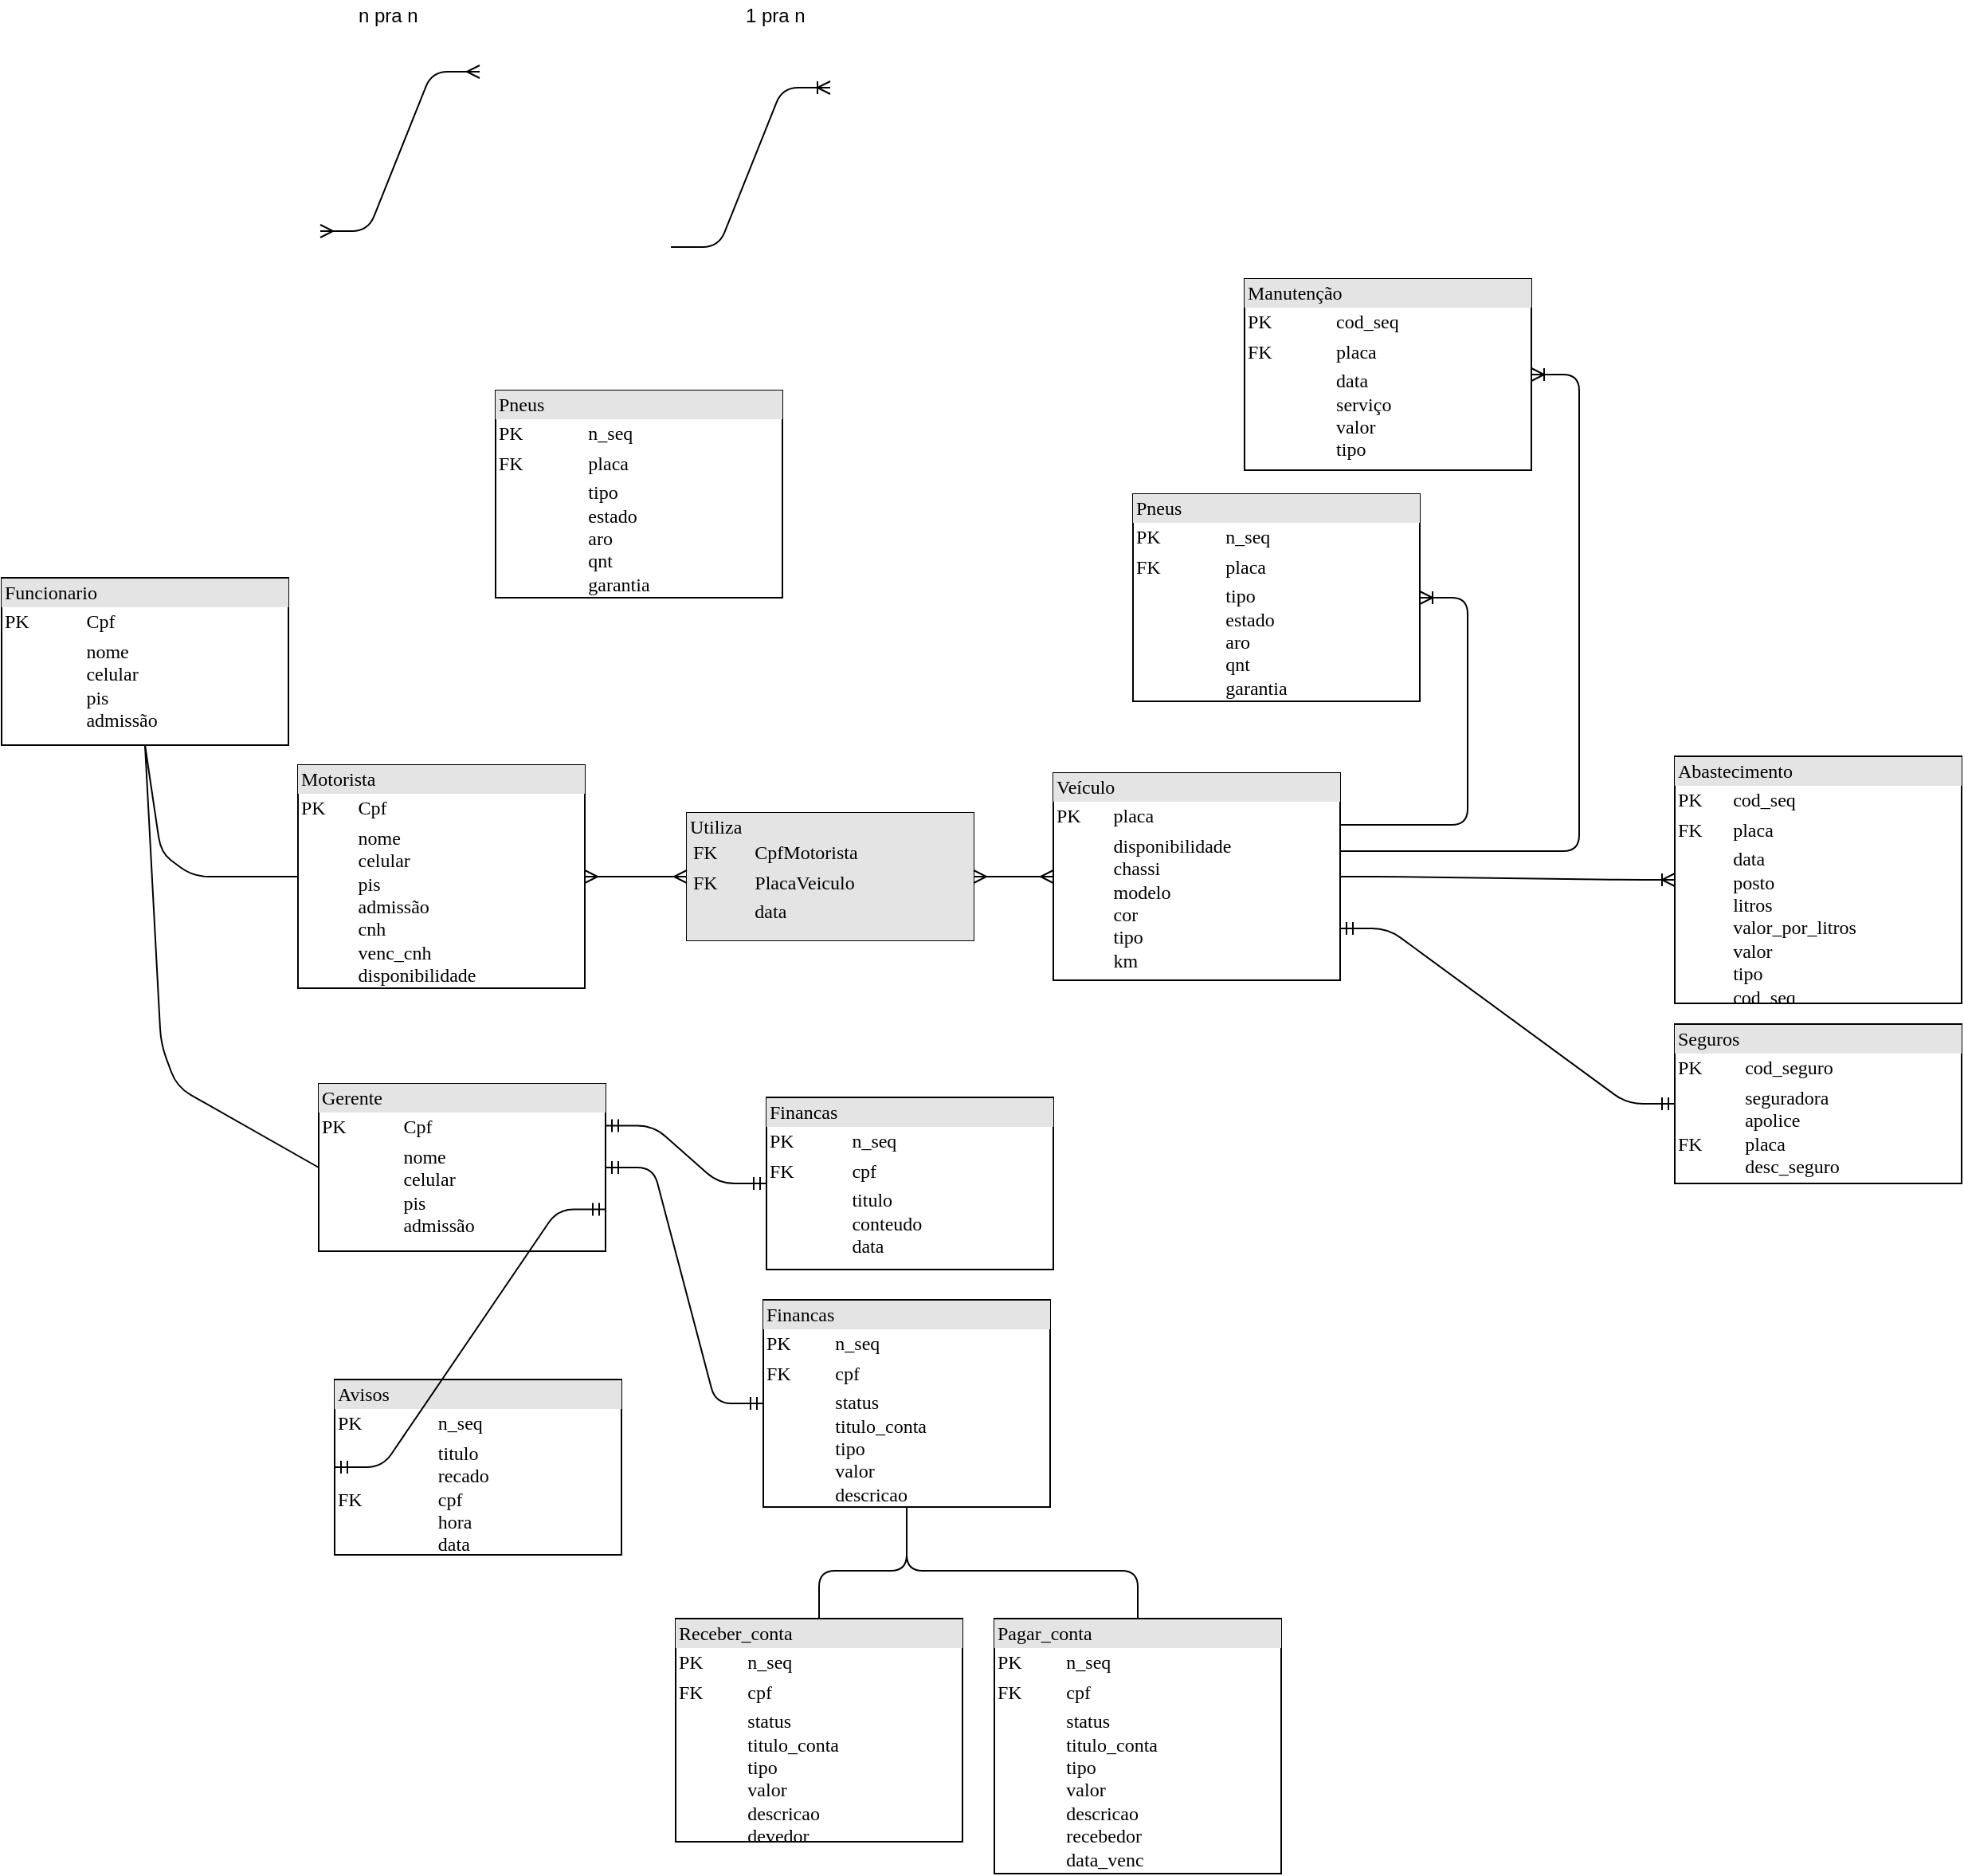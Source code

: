 <mxfile version="10.7.1" type="github"><diagram name="Page-1" id="2ca16b54-16f6-2749-3443-fa8db7711227"><mxGraphModel dx="2000" dy="1566" grid="1" gridSize="10" guides="1" tooltips="1" connect="1" arrows="1" fold="1" page="1" pageScale="1" pageWidth="1100" pageHeight="850" background="#ffffff" math="0" shadow="0"><root><mxCell id="0"/><mxCell id="1" parent="0"/><mxCell id="2ed32ef02a7f4228-3" value="&lt;div style=&quot;box-sizing: border-box ; width: 100% ; background: #e4e4e4 ; padding: 2px&quot;&gt;Utiliza&lt;table cellpadding=&quot;2&quot; cellspacing=&quot;0&quot; style=&quot;font-size: 1em ; width: 100%&quot;&gt;&lt;tbody&gt;&lt;tr&gt;&lt;td&gt;FK&lt;/td&gt;&lt;td&gt;CpfMotorista&lt;/td&gt;&lt;/tr&gt;&lt;tr&gt;&lt;td&gt;FK&lt;/td&gt;&lt;td&gt;PlacaVeiculo&lt;/td&gt;&lt;/tr&gt;&lt;tr&gt;&lt;td&gt;&lt;/td&gt;&lt;td&gt;data&lt;/td&gt;&lt;/tr&gt;&lt;tr&gt;&lt;td&gt;&lt;br&gt;&lt;/td&gt;&lt;td&gt;&lt;br&gt;&lt;/td&gt;&lt;/tr&gt;&lt;/tbody&gt;&lt;/table&gt;&lt;/div&gt;" style="verticalAlign=top;align=left;overflow=fill;html=1;rounded=0;shadow=0;comic=0;labelBackgroundColor=none;strokeColor=#000000;strokeWidth=1;fillColor=#ffffff;fontFamily=Verdana;fontSize=12;fontColor=#000000;" parent="1" vertex="1"><mxGeometry x="230" y="305" width="180" height="80" as="geometry"/></mxCell><mxCell id="2ed32ef02a7f4228-7" value="&lt;div style=&quot;box-sizing: border-box ; width: 100% ; background: #e4e4e4 ; padding: 2px&quot;&gt;Pneus&lt;/div&gt;&lt;table style=&quot;width: 100% ; font-size: 1em&quot; cellpadding=&quot;2&quot; cellspacing=&quot;0&quot;&gt;&lt;tbody&gt;&lt;tr&gt;&lt;td&gt;PK&lt;/td&gt;&lt;td&gt;n_seq&lt;/td&gt;&lt;/tr&gt;&lt;tr&gt;&lt;td&gt;FK&lt;/td&gt;&lt;td&gt;placa&lt;/td&gt;&lt;/tr&gt;&lt;tr&gt;&lt;td&gt;&lt;/td&gt;&lt;td&gt;tipo&lt;br&gt;estado&lt;br&gt;aro&lt;br&gt;qnt&lt;br&gt;garantia&lt;/td&gt;&lt;/tr&gt;&lt;/tbody&gt;&lt;/table&gt;" style="verticalAlign=top;align=left;overflow=fill;html=1;rounded=0;shadow=0;comic=0;labelBackgroundColor=none;strokeColor=#000000;strokeWidth=1;fillColor=#ffffff;fontFamily=Verdana;fontSize=12;fontColor=#000000;" parent="1" vertex="1"><mxGeometry x="510" y="105" width="180" height="130" as="geometry"/></mxCell><mxCell id="2ed32ef02a7f4228-8" value="&lt;div style=&quot;box-sizing: border-box ; width: 100% ; background: #e4e4e4 ; padding: 2px&quot;&gt;Veículo&lt;/div&gt;&lt;table style=&quot;width: 100% ; font-size: 1em&quot; cellpadding=&quot;2&quot; cellspacing=&quot;0&quot;&gt;&lt;tbody&gt;&lt;tr&gt;&lt;td&gt;PK&lt;/td&gt;&lt;td&gt;placa&lt;br&gt;&lt;/td&gt;&lt;/tr&gt;&lt;tr&gt;&lt;td&gt;&lt;/td&gt;&lt;td&gt;disponibilidade&lt;br&gt;chassi&lt;br&gt;modelo&lt;br&gt;cor&lt;br&gt;tipo&lt;br&gt;km&lt;/td&gt;&lt;/tr&gt;&lt;/tbody&gt;&lt;/table&gt;&lt;br&gt;" style="verticalAlign=top;align=left;overflow=fill;html=1;rounded=0;shadow=0;comic=0;labelBackgroundColor=none;strokeColor=#000000;strokeWidth=1;fillColor=#ffffff;fontFamily=Verdana;fontSize=12;fontColor=#000000;" parent="1" vertex="1"><mxGeometry x="460" y="280" width="180" height="130" as="geometry"/></mxCell><mxCell id="4HleYmOXz7uM1X4ugsMQ-1" value="&lt;div style=&quot;box-sizing: border-box ; width: 100% ; background: #e4e4e4 ; padding: 2px&quot;&gt;Funcionario&lt;/div&gt;&lt;table style=&quot;width: 100% ; font-size: 1em&quot; cellpadding=&quot;2&quot; cellspacing=&quot;0&quot;&gt;&lt;tbody&gt;&lt;tr&gt;&lt;td&gt;PK&lt;/td&gt;&lt;td&gt;Cpf&lt;br&gt;&lt;/td&gt;&lt;/tr&gt;&lt;tr&gt;&lt;td&gt;&lt;br&gt;&lt;/td&gt;&lt;td&gt;nome&lt;br&gt;celular&lt;br&gt;pis&lt;br&gt;admissão&lt;br&gt;&lt;/td&gt;&lt;/tr&gt;&lt;/tbody&gt;&lt;/table&gt;" style="verticalAlign=top;align=left;overflow=fill;html=1;rounded=0;shadow=0;comic=0;labelBackgroundColor=none;strokeColor=#000000;strokeWidth=1;fillColor=#ffffff;fontFamily=Verdana;fontSize=12;fontColor=#000000;" vertex="1" parent="1"><mxGeometry x="-200" y="157.5" width="180" height="105" as="geometry"/></mxCell><mxCell id="4HleYmOXz7uM1X4ugsMQ-3" value="&lt;div style=&quot;box-sizing: border-box ; width: 100% ; background: #e4e4e4 ; padding: 2px&quot;&gt;Gerente&lt;/div&gt;&lt;table style=&quot;width: 100% ; font-size: 1em&quot; cellpadding=&quot;2&quot; cellspacing=&quot;0&quot;&gt;&lt;tbody&gt;&lt;tr&gt;&lt;td&gt;PK&lt;/td&gt;&lt;td&gt;Cpf&lt;br&gt;&lt;/td&gt;&lt;/tr&gt;&lt;tr&gt;&lt;td&gt;&lt;br&gt;&lt;/td&gt;&lt;td&gt;nome&lt;br&gt;celular&lt;br&gt;pis&lt;br&gt;admissão&lt;br&gt;&lt;/td&gt;&lt;/tr&gt;&lt;/tbody&gt;&lt;/table&gt;" style="verticalAlign=top;align=left;overflow=fill;html=1;rounded=0;shadow=0;comic=0;labelBackgroundColor=none;strokeColor=#000000;strokeWidth=1;fillColor=#ffffff;fontFamily=Verdana;fontSize=12;fontColor=#000000;" vertex="1" parent="1"><mxGeometry x="-1" y="475" width="180" height="105" as="geometry"/></mxCell><mxCell id="4HleYmOXz7uM1X4ugsMQ-4" value="&lt;div style=&quot;box-sizing: border-box ; width: 100% ; background: #e4e4e4 ; padding: 2px&quot;&gt;Motorista&lt;/div&gt;&lt;table style=&quot;width: 100% ; font-size: 1em&quot; cellpadding=&quot;2&quot; cellspacing=&quot;0&quot;&gt;&lt;tbody&gt;&lt;tr&gt;&lt;td&gt;PK&lt;/td&gt;&lt;td&gt;Cpf&lt;br&gt;&lt;/td&gt;&lt;/tr&gt;&lt;tr&gt;&lt;td&gt;&lt;br&gt;&lt;/td&gt;&lt;td&gt;nome&lt;br&gt;celular&lt;br&gt;pis&lt;br&gt;admissão&lt;br&gt;cnh&lt;br&gt;venc_cnh&lt;br&gt;disponibilidade&lt;/td&gt;&lt;/tr&gt;&lt;/tbody&gt;&lt;/table&gt;" style="verticalAlign=top;align=left;overflow=fill;html=1;rounded=0;shadow=0;comic=0;labelBackgroundColor=none;strokeColor=#000000;strokeWidth=1;fillColor=#ffffff;fontFamily=Verdana;fontSize=12;fontColor=#000000;" vertex="1" parent="1"><mxGeometry x="-14" y="275" width="180" height="140" as="geometry"/></mxCell><mxCell id="4HleYmOXz7uM1X4ugsMQ-6" value="" style="edgeStyle=entityRelationEdgeStyle;fontSize=12;html=1;endArrow=ERmany;startArrow=ERmany;" edge="1" parent="1"><mxGeometry width="100" height="100" relative="1" as="geometry"><mxPoint y="-60" as="sourcePoint"/><mxPoint x="100" y="-160" as="targetPoint"/></mxGeometry></mxCell><mxCell id="4HleYmOXz7uM1X4ugsMQ-7" value="" style="edgeStyle=entityRelationEdgeStyle;fontSize=12;html=1;endArrow=ERoneToMany;" edge="1" parent="1"><mxGeometry width="100" height="100" relative="1" as="geometry"><mxPoint x="220" y="-50" as="sourcePoint"/><mxPoint x="320" y="-150" as="targetPoint"/></mxGeometry></mxCell><mxCell id="4HleYmOXz7uM1X4ugsMQ-8" value="n pra n" style="text;html=1;resizable=0;points=[];autosize=1;align=left;verticalAlign=top;spacingTop=-4;" vertex="1" parent="1"><mxGeometry x="22" y="-205" width="50" height="20" as="geometry"/></mxCell><mxCell id="4HleYmOXz7uM1X4ugsMQ-9" value="1 pra n" style="text;html=1;resizable=0;points=[];autosize=1;align=left;verticalAlign=top;spacingTop=-4;" vertex="1" parent="1"><mxGeometry x="265" y="-205" width="50" height="20" as="geometry"/></mxCell><mxCell id="4HleYmOXz7uM1X4ugsMQ-10" value="" style="edgeStyle=entityRelationEdgeStyle;fontSize=12;html=1;endArrow=ERmany;startArrow=ERmany;exitX=1;exitY=0.5;exitDx=0;exitDy=0;" edge="1" parent="1" source="4HleYmOXz7uM1X4ugsMQ-4" target="2ed32ef02a7f4228-3"><mxGeometry width="100" height="100" relative="1" as="geometry"><mxPoint x="150" y="230" as="sourcePoint"/><mxPoint x="250" y="130" as="targetPoint"/></mxGeometry></mxCell><mxCell id="4HleYmOXz7uM1X4ugsMQ-11" value="" style="edgeStyle=entityRelationEdgeStyle;fontSize=12;html=1;endArrow=ERmany;startArrow=ERmany;exitX=1;exitY=0.5;exitDx=0;exitDy=0;entryX=0;entryY=0.5;entryDx=0;entryDy=0;" edge="1" parent="1" source="2ed32ef02a7f4228-3" target="2ed32ef02a7f4228-8"><mxGeometry width="100" height="100" relative="1" as="geometry"><mxPoint x="390.167" y="414.833" as="sourcePoint"/><mxPoint x="454.5" y="414.5" as="targetPoint"/></mxGeometry></mxCell><mxCell id="4HleYmOXz7uM1X4ugsMQ-16" value="" style="endArrow=none;html=1;entryX=0.5;entryY=1;entryDx=0;entryDy=0;exitX=0;exitY=0.5;exitDx=0;exitDy=0;" edge="1" parent="1" source="4HleYmOXz7uM1X4ugsMQ-4" target="4HleYmOXz7uM1X4ugsMQ-1"><mxGeometry width="50" height="50" relative="1" as="geometry"><mxPoint x="-230" y="340" as="sourcePoint"/><mxPoint x="-180" y="290" as="targetPoint"/><Array as="points"><mxPoint x="-80" y="345"/><mxPoint x="-100" y="330"/></Array></mxGeometry></mxCell><mxCell id="4HleYmOXz7uM1X4ugsMQ-17" value="" style="endArrow=none;html=1;entryX=0.5;entryY=1;entryDx=0;entryDy=0;exitX=0;exitY=0.5;exitDx=0;exitDy=0;" edge="1" parent="1" source="4HleYmOXz7uM1X4ugsMQ-3" target="4HleYmOXz7uM1X4ugsMQ-1"><mxGeometry width="50" height="50" relative="1" as="geometry"><mxPoint x="-130" y="420" as="sourcePoint"/><mxPoint x="-130" y="355" as="targetPoint"/><Array as="points"><mxPoint x="-90" y="477"/><mxPoint x="-100" y="450"/></Array></mxGeometry></mxCell><mxCell id="4HleYmOXz7uM1X4ugsMQ-18" value="" style="edgeStyle=entityRelationEdgeStyle;fontSize=12;html=1;endArrow=ERoneToMany;exitX=1;exitY=0.25;exitDx=0;exitDy=0;" edge="1" parent="1" source="2ed32ef02a7f4228-8" target="2ed32ef02a7f4228-7"><mxGeometry width="100" height="100" relative="1" as="geometry"><mxPoint x="610" y="220" as="sourcePoint"/><mxPoint x="540" y="270" as="targetPoint"/></mxGeometry></mxCell><mxCell id="4HleYmOXz7uM1X4ugsMQ-20" value="&lt;div style=&quot;box-sizing: border-box ; width: 100% ; background: #e4e4e4 ; padding: 2px&quot;&gt;Manutenção&lt;/div&gt;&lt;table style=&quot;width: 100% ; font-size: 1em&quot; cellpadding=&quot;2&quot; cellspacing=&quot;0&quot;&gt;&lt;tbody&gt;&lt;tr&gt;&lt;td&gt;PK&lt;/td&gt;&lt;td&gt;cod_seq&lt;/td&gt;&lt;/tr&gt;&lt;tr&gt;&lt;td&gt;FK&lt;/td&gt;&lt;td&gt;placa&lt;/td&gt;&lt;/tr&gt;&lt;tr&gt;&lt;td&gt;&lt;/td&gt;&lt;td&gt;data&lt;br&gt;serviço&lt;br&gt;valor&lt;br&gt;tipo&lt;/td&gt;&lt;/tr&gt;&lt;/tbody&gt;&lt;/table&gt;" style="verticalAlign=top;align=left;overflow=fill;html=1;rounded=0;shadow=0;comic=0;labelBackgroundColor=none;strokeColor=#000000;strokeWidth=1;fillColor=#ffffff;fontFamily=Verdana;fontSize=12;fontColor=#000000;" vertex="1" parent="1"><mxGeometry x="580" y="-30" width="180" height="120" as="geometry"/></mxCell><mxCell id="4HleYmOXz7uM1X4ugsMQ-28" value="" style="edgeStyle=entityRelationEdgeStyle;fontSize=12;html=1;endArrow=ERoneToMany;exitX=0.999;exitY=0.377;exitDx=0;exitDy=0;exitPerimeter=0;" edge="1" parent="1" source="2ed32ef02a7f4228-8" target="4HleYmOXz7uM1X4ugsMQ-20"><mxGeometry width="100" height="100" relative="1" as="geometry"><mxPoint x="650" y="330" as="sourcePoint"/><mxPoint x="930" y="240" as="targetPoint"/></mxGeometry></mxCell><mxCell id="4HleYmOXz7uM1X4ugsMQ-29" value="&lt;div style=&quot;box-sizing: border-box ; width: 100% ; background: #e4e4e4 ; padding: 2px&quot;&gt;Abastecimento&lt;/div&gt;&lt;table style=&quot;width: 100% ; font-size: 1em&quot; cellpadding=&quot;2&quot; cellspacing=&quot;0&quot;&gt;&lt;tbody&gt;&lt;tr&gt;&lt;td&gt;PK&lt;/td&gt;&lt;td&gt;cod_seq&lt;/td&gt;&lt;/tr&gt;&lt;tr&gt;&lt;td&gt;FK&lt;/td&gt;&lt;td&gt;placa&lt;/td&gt;&lt;/tr&gt;&lt;tr&gt;&lt;td&gt;&lt;/td&gt;&lt;td&gt;data&lt;br&gt;posto&lt;br&gt;litros&lt;br&gt;valor_por_litros&lt;br&gt;valor&lt;br&gt;tipo&lt;br&gt;cod_seq&lt;/td&gt;&lt;/tr&gt;&lt;/tbody&gt;&lt;/table&gt;" style="verticalAlign=top;align=left;overflow=fill;html=1;rounded=0;shadow=0;comic=0;labelBackgroundColor=none;strokeColor=#000000;strokeWidth=1;fillColor=#ffffff;fontFamily=Verdana;fontSize=12;fontColor=#000000;" vertex="1" parent="1"><mxGeometry x="850" y="269.5" width="180" height="155" as="geometry"/></mxCell><mxCell id="4HleYmOXz7uM1X4ugsMQ-30" value="" style="edgeStyle=entityRelationEdgeStyle;fontSize=12;html=1;endArrow=ERoneToMany;exitX=1;exitY=0.5;exitDx=0;exitDy=0;entryX=0;entryY=0.5;entryDx=0;entryDy=0;" edge="1" parent="1" source="2ed32ef02a7f4228-8" target="4HleYmOXz7uM1X4ugsMQ-29"><mxGeometry width="100" height="100" relative="1" as="geometry"><mxPoint x="649.571" y="354.714" as="sourcePoint"/><mxPoint x="770" y="40.0" as="targetPoint"/></mxGeometry></mxCell><mxCell id="4HleYmOXz7uM1X4ugsMQ-32" value="&lt;div style=&quot;box-sizing: border-box ; width: 100% ; background: #e4e4e4 ; padding: 2px&quot;&gt;Seguros&lt;/div&gt;&lt;table style=&quot;width: 100% ; font-size: 1em&quot; cellpadding=&quot;2&quot; cellspacing=&quot;0&quot;&gt;&lt;tbody&gt;&lt;tr&gt;&lt;td&gt;PK&lt;/td&gt;&lt;td&gt;cod_seguro&lt;/td&gt;&lt;/tr&gt;&lt;tr&gt;&lt;td&gt;FK&lt;/td&gt;&lt;td&gt;seguradora&lt;br&gt;apolice&lt;br&gt;placa&lt;br&gt;desc_seguro&lt;br&gt;&lt;br&gt;&lt;/td&gt;&lt;/tr&gt;&lt;/tbody&gt;&lt;/table&gt;" style="verticalAlign=top;align=left;overflow=fill;html=1;rounded=0;shadow=0;comic=0;labelBackgroundColor=none;strokeColor=#000000;strokeWidth=1;fillColor=#ffffff;fontFamily=Verdana;fontSize=12;fontColor=#000000;" vertex="1" parent="1"><mxGeometry x="850" y="437.5" width="180" height="100" as="geometry"/></mxCell><mxCell id="4HleYmOXz7uM1X4ugsMQ-35" value="" style="edgeStyle=entityRelationEdgeStyle;fontSize=12;html=1;endArrow=ERmandOne;startArrow=ERmandOne;exitX=1;exitY=0.75;exitDx=0;exitDy=0;entryX=0;entryY=0.5;entryDx=0;entryDy=0;" edge="1" parent="1" source="2ed32ef02a7f4228-8" target="4HleYmOXz7uM1X4ugsMQ-32"><mxGeometry width="100" height="100" relative="1" as="geometry"><mxPoint x="270" y="210" as="sourcePoint"/><mxPoint x="370" y="110" as="targetPoint"/></mxGeometry></mxCell><mxCell id="4HleYmOXz7uM1X4ugsMQ-36" value="&lt;div style=&quot;box-sizing: border-box ; width: 100% ; background: #e4e4e4 ; padding: 2px&quot;&gt;Avisos&lt;/div&gt;&lt;table style=&quot;width: 100% ; font-size: 1em&quot; cellpadding=&quot;2&quot; cellspacing=&quot;0&quot;&gt;&lt;tbody&gt;&lt;tr&gt;&lt;td&gt;PK&lt;/td&gt;&lt;td&gt;n_seq&lt;br&gt;&lt;/td&gt;&lt;/tr&gt;&lt;tr&gt;&lt;td&gt;FK&lt;/td&gt;&lt;td&gt;titulo&lt;br&gt;recado&lt;br&gt;cpf&lt;br&gt;hora&lt;br&gt;data&lt;/td&gt;&lt;/tr&gt;&lt;/tbody&gt;&lt;/table&gt;" style="verticalAlign=top;align=left;overflow=fill;html=1;rounded=0;shadow=0;comic=0;labelBackgroundColor=none;strokeColor=#000000;strokeWidth=1;fillColor=#ffffff;fontFamily=Verdana;fontSize=12;fontColor=#000000;" vertex="1" parent="1"><mxGeometry x="9" y="660.5" width="180" height="110" as="geometry"/></mxCell><mxCell id="4HleYmOXz7uM1X4ugsMQ-38" value="&lt;div style=&quot;box-sizing: border-box ; width: 100% ; background: #e4e4e4 ; padding: 2px&quot;&gt;Financas&lt;/div&gt;&lt;table style=&quot;width: 100% ; font-size: 1em&quot; cellpadding=&quot;2&quot; cellspacing=&quot;0&quot;&gt;&lt;tbody&gt;&lt;tr&gt;&lt;td&gt;PK&lt;/td&gt;&lt;td&gt;n_seq&lt;/td&gt;&lt;/tr&gt;&lt;tr&gt;&lt;td&gt;FK&lt;/td&gt;&lt;td&gt;cpf&lt;/td&gt;&lt;/tr&gt;&lt;tr&gt;&lt;td&gt;&lt;/td&gt;&lt;td&gt;status&lt;br&gt;titulo_conta&lt;br&gt;tipo&lt;br&gt;valor&lt;br&gt;descricao&lt;/td&gt;&lt;/tr&gt;&lt;/tbody&gt;&lt;/table&gt;" style="verticalAlign=top;align=left;overflow=fill;html=1;rounded=0;shadow=0;comic=0;labelBackgroundColor=none;strokeColor=#000000;strokeWidth=1;fillColor=#ffffff;fontFamily=Verdana;fontSize=12;fontColor=#000000;" vertex="1" parent="1"><mxGeometry x="278" y="610.5" width="180" height="130" as="geometry"/></mxCell><mxCell id="4HleYmOXz7uM1X4ugsMQ-39" value="&lt;div style=&quot;box-sizing: border-box ; width: 100% ; background: #e4e4e4 ; padding: 2px&quot;&gt;Receber_conta&lt;/div&gt;&lt;table style=&quot;width: 100% ; font-size: 1em&quot; cellpadding=&quot;2&quot; cellspacing=&quot;0&quot;&gt;&lt;tbody&gt;&lt;tr&gt;&lt;td&gt;PK&lt;/td&gt;&lt;td&gt;n_seq&lt;/td&gt;&lt;/tr&gt;&lt;tr&gt;&lt;td&gt;FK&lt;/td&gt;&lt;td&gt;cpf&lt;/td&gt;&lt;/tr&gt;&lt;tr&gt;&lt;td&gt;&lt;/td&gt;&lt;td&gt;status&lt;br&gt;titulo_conta&lt;br&gt;tipo&lt;br&gt;valor&lt;br&gt;descricao&lt;br&gt;devedor&lt;/td&gt;&lt;/tr&gt;&lt;/tbody&gt;&lt;/table&gt;" style="verticalAlign=top;align=left;overflow=fill;html=1;rounded=0;shadow=0;comic=0;labelBackgroundColor=none;strokeColor=#000000;strokeWidth=1;fillColor=#ffffff;fontFamily=Verdana;fontSize=12;fontColor=#000000;" vertex="1" parent="1"><mxGeometry x="223" y="810.5" width="180" height="140" as="geometry"/></mxCell><mxCell id="4HleYmOXz7uM1X4ugsMQ-40" value="&lt;div style=&quot;box-sizing: border-box ; width: 100% ; background: #e4e4e4 ; padding: 2px&quot;&gt;Pagar_conta&lt;/div&gt;&lt;table style=&quot;width: 100% ; font-size: 1em&quot; cellpadding=&quot;2&quot; cellspacing=&quot;0&quot;&gt;&lt;tbody&gt;&lt;tr&gt;&lt;td&gt;PK&lt;/td&gt;&lt;td&gt;n_seq&lt;/td&gt;&lt;/tr&gt;&lt;tr&gt;&lt;td&gt;FK&lt;/td&gt;&lt;td&gt;cpf&lt;/td&gt;&lt;/tr&gt;&lt;tr&gt;&lt;td&gt;&lt;/td&gt;&lt;td&gt;status&lt;br&gt;titulo_conta&lt;br&gt;tipo&lt;br&gt;valor&lt;br&gt;descricao&lt;br&gt;recebedor&lt;br&gt;data_venc&lt;/td&gt;&lt;/tr&gt;&lt;/tbody&gt;&lt;/table&gt;" style="verticalAlign=top;align=left;overflow=fill;html=1;rounded=0;shadow=0;comic=0;labelBackgroundColor=none;strokeColor=#000000;strokeWidth=1;fillColor=#ffffff;fontFamily=Verdana;fontSize=12;fontColor=#000000;" vertex="1" parent="1"><mxGeometry x="423" y="810.5" width="180" height="160" as="geometry"/></mxCell><mxCell id="4HleYmOXz7uM1X4ugsMQ-41" value="" style="endArrow=none;html=1;entryX=0.5;entryY=1;entryDx=0;entryDy=0;exitX=0.5;exitY=0;exitDx=0;exitDy=0;" edge="1" parent="1" source="4HleYmOXz7uM1X4ugsMQ-40" target="4HleYmOXz7uM1X4ugsMQ-38"><mxGeometry width="50" height="50" relative="1" as="geometry"><mxPoint x="569" y="820.5" as="sourcePoint"/><mxPoint x="473" y="736.5" as="targetPoint"/><Array as="points"><mxPoint x="513" y="780.5"/><mxPoint x="368" y="780.5"/></Array></mxGeometry></mxCell><mxCell id="4HleYmOXz7uM1X4ugsMQ-42" value="" style="endArrow=none;html=1;entryX=0.5;entryY=1;entryDx=0;entryDy=0;exitX=0.5;exitY=0;exitDx=0;exitDy=0;" edge="1" parent="1" source="4HleYmOXz7uM1X4ugsMQ-39" target="4HleYmOXz7uM1X4ugsMQ-38"><mxGeometry width="50" height="50" relative="1" as="geometry"><mxPoint x="523" y="820.534" as="sourcePoint"/><mxPoint x="378.172" y="760.534" as="targetPoint"/><Array as="points"><mxPoint x="313" y="780.5"/><mxPoint x="368" y="780.5"/></Array></mxGeometry></mxCell><mxCell id="4HleYmOXz7uM1X4ugsMQ-43" value="" style="edgeStyle=entityRelationEdgeStyle;fontSize=12;html=1;endArrow=ERmandOne;startArrow=ERmandOne;exitX=1;exitY=0.5;exitDx=0;exitDy=0;entryX=0;entryY=0.5;entryDx=0;entryDy=0;" edge="1" parent="1" source="4HleYmOXz7uM1X4ugsMQ-3" target="4HleYmOXz7uM1X4ugsMQ-38"><mxGeometry width="100" height="100" relative="1" as="geometry"><mxPoint x="233" y="660.5" as="sourcePoint"/><mxPoint x="333" y="560.5" as="targetPoint"/></mxGeometry></mxCell><mxCell id="4HleYmOXz7uM1X4ugsMQ-44" value="" style="edgeStyle=entityRelationEdgeStyle;fontSize=12;html=1;endArrow=ERmandOne;startArrow=ERmandOne;exitX=1;exitY=0.75;exitDx=0;exitDy=0;entryX=0;entryY=0.5;entryDx=0;entryDy=0;" edge="1" parent="1" source="4HleYmOXz7uM1X4ugsMQ-3" target="4HleYmOXz7uM1X4ugsMQ-36"><mxGeometry width="100" height="100" relative="1" as="geometry"><mxPoint x="188.647" y="537.265" as="sourcePoint"/><mxPoint x="287.471" y="696.088" as="targetPoint"/></mxGeometry></mxCell><mxCell id="4HleYmOXz7uM1X4ugsMQ-45" value="&lt;div style=&quot;box-sizing: border-box ; width: 100% ; background: #e4e4e4 ; padding: 2px&quot;&gt;Financas&lt;/div&gt;&lt;table style=&quot;width: 100% ; font-size: 1em&quot; cellpadding=&quot;2&quot; cellspacing=&quot;0&quot;&gt;&lt;tbody&gt;&lt;tr&gt;&lt;td&gt;PK&lt;/td&gt;&lt;td&gt;n_seq&lt;/td&gt;&lt;/tr&gt;&lt;tr&gt;&lt;td&gt;FK&lt;/td&gt;&lt;td&gt;cpf&lt;/td&gt;&lt;/tr&gt;&lt;tr&gt;&lt;td&gt;&lt;br&gt;&lt;/td&gt;&lt;td&gt;titulo&lt;br&gt;conteudo&lt;br&gt;data&lt;/td&gt;&lt;/tr&gt;&lt;/tbody&gt;&lt;/table&gt;" style="verticalAlign=top;align=left;overflow=fill;html=1;rounded=0;shadow=0;comic=0;labelBackgroundColor=none;strokeColor=#000000;strokeWidth=1;fillColor=#ffffff;fontFamily=Verdana;fontSize=12;fontColor=#000000;" vertex="1" parent="1"><mxGeometry x="280" y="483.5" width="180" height="108" as="geometry"/></mxCell><mxCell id="4HleYmOXz7uM1X4ugsMQ-46" value="" style="edgeStyle=entityRelationEdgeStyle;fontSize=12;html=1;endArrow=ERmandOne;startArrow=ERmandOne;exitX=1;exitY=0.25;exitDx=0;exitDy=0;entryX=0;entryY=0.5;entryDx=0;entryDy=0;" edge="1" parent="1" source="4HleYmOXz7uM1X4ugsMQ-3" target="4HleYmOXz7uM1X4ugsMQ-45"><mxGeometry width="100" height="100" relative="1" as="geometry"><mxPoint x="343" y="630.5" as="sourcePoint"/><mxPoint x="443" y="530.5" as="targetPoint"/></mxGeometry></mxCell><mxCell id="4HleYmOXz7uM1X4ugsMQ-47" value="&lt;div style=&quot;box-sizing: border-box ; width: 100% ; background: #e4e4e4 ; padding: 2px&quot;&gt;Pneus&lt;/div&gt;&lt;table style=&quot;width: 100% ; font-size: 1em&quot; cellpadding=&quot;2&quot; cellspacing=&quot;0&quot;&gt;&lt;tbody&gt;&lt;tr&gt;&lt;td&gt;PK&lt;/td&gt;&lt;td&gt;n_seq&lt;/td&gt;&lt;/tr&gt;&lt;tr&gt;&lt;td&gt;FK&lt;/td&gt;&lt;td&gt;placa&lt;/td&gt;&lt;/tr&gt;&lt;tr&gt;&lt;td&gt;&lt;/td&gt;&lt;td&gt;tipo&lt;br&gt;estado&lt;br&gt;aro&lt;br&gt;qnt&lt;br&gt;garantia&lt;/td&gt;&lt;/tr&gt;&lt;/tbody&gt;&lt;/table&gt;" style="verticalAlign=top;align=left;overflow=fill;html=1;rounded=0;shadow=0;comic=0;labelBackgroundColor=none;strokeColor=#000000;strokeWidth=1;fillColor=#ffffff;fontFamily=Verdana;fontSize=12;fontColor=#000000;" vertex="1" parent="1"><mxGeometry x="110" y="40" width="180" height="130" as="geometry"/></mxCell></root></mxGraphModel></diagram></mxfile>